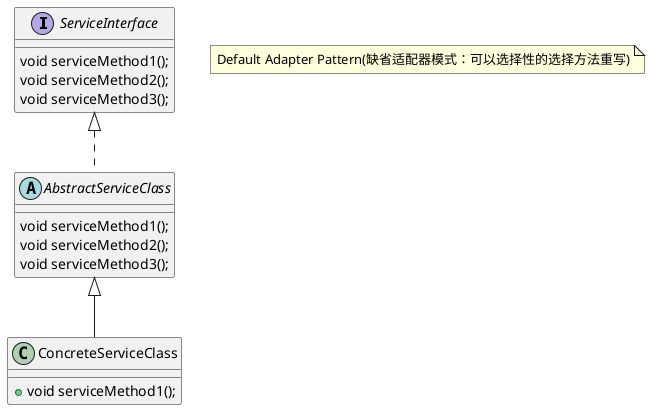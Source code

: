 @startuml
interface ServiceInterface{
void serviceMethod1();
void serviceMethod2();
void serviceMethod3();
}

abstract class AbstractServiceClass{
void serviceMethod1();
void serviceMethod2();
void serviceMethod3();
}
class ConcreteServiceClass{
+void serviceMethod1();
}
ConcreteServiceClass -up-|>AbstractServiceClass
AbstractServiceClass .up.|>ServiceInterface
note "Default Adapter Pattern(缺省适配器模式：可以选择性的选择方法重写)" as N1
@enduml